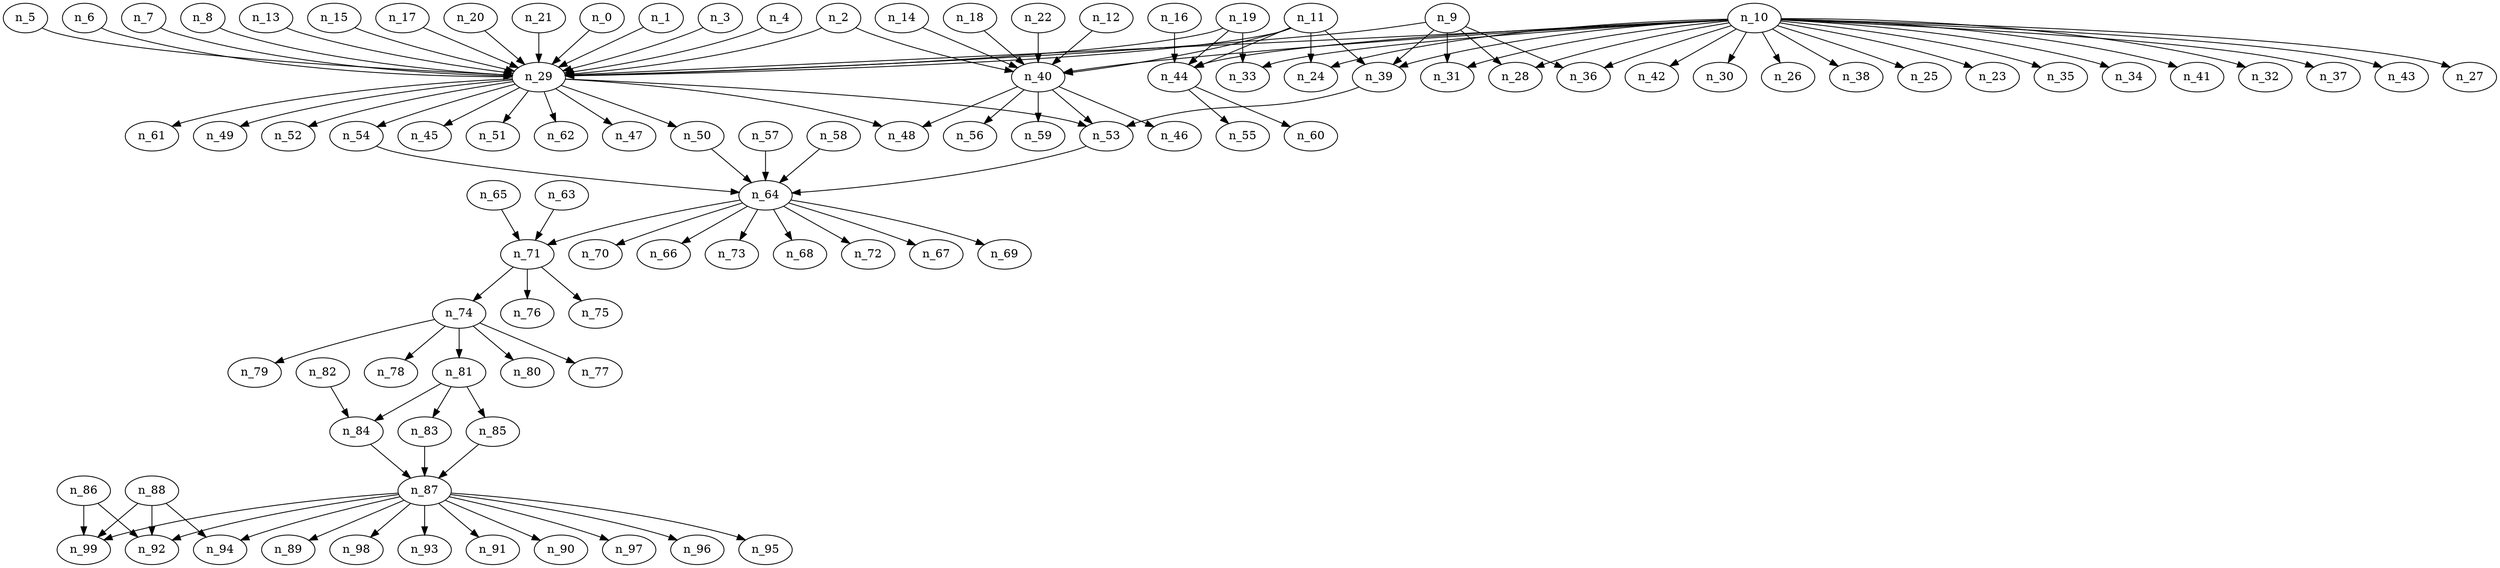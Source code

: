 /*
 * From an sgf file ...
 * generated by $Id: createRandomLayeredGraph.py 83 2014-08-09 19:53:50Z mfms $ on 2015/06/12
 * $Id: createRandomLayeredGraph.py 83 2014-08-09 19:53:50Z mfms $
 * nodes edges layers width_var degree_var seed
 * 100 120 10 1.50 1.50 23
 */
digraph r_100_120_10_1p5_1p5_23 {
 n_0 -> n_29;
 n_1 -> n_29;
 n_2 -> n_40;
 n_2 -> n_29;
 n_3 -> n_29;
 n_4 -> n_29;
 n_5 -> n_29;
 n_6 -> n_29;
 n_7 -> n_29;
 n_8 -> n_29;
 n_9 -> n_29;
 n_9 -> n_36;
 n_9 -> n_39;
 n_9 -> n_31;
 n_9 -> n_28;
 n_10 -> n_27;
 n_10 -> n_29;
 n_10 -> n_40;
 n_10 -> n_42;
 n_10 -> n_30;
 n_10 -> n_26;
 n_10 -> n_38;
 n_10 -> n_44;
 n_10 -> n_25;
 n_10 -> n_23;
 n_10 -> n_35;
 n_10 -> n_34;
 n_10 -> n_41;
 n_10 -> n_32;
 n_10 -> n_37;
 n_10 -> n_43;
 n_10 -> n_28;
 n_10 -> n_39;
 n_10 -> n_36;
 n_10 -> n_33;
 n_10 -> n_24;
 n_10 -> n_31;
 n_11 -> n_29;
 n_11 -> n_24;
 n_11 -> n_40;
 n_11 -> n_44;
 n_11 -> n_39;
 n_12 -> n_40;
 n_13 -> n_29;
 n_14 -> n_40;
 n_15 -> n_29;
 n_16 -> n_44;
 n_17 -> n_29;
 n_18 -> n_40;
 n_19 -> n_44;
 n_19 -> n_33;
 n_19 -> n_29;
 n_20 -> n_29;
 n_21 -> n_29;
 n_22 -> n_40;
 n_29 -> n_45;
 n_29 -> n_49;
 n_29 -> n_52;
 n_29 -> n_50;
 n_29 -> n_54;
 n_29 -> n_51;
 n_29 -> n_62;
 n_29 -> n_47;
 n_29 -> n_61;
 n_29 -> n_53;
 n_29 -> n_48;
 n_39 -> n_53;
 n_40 -> n_56;
 n_40 -> n_48;
 n_40 -> n_59;
 n_40 -> n_46;
 n_40 -> n_53;
 n_44 -> n_55;
 n_44 -> n_60;
 n_50 -> n_64;
 n_53 -> n_64;
 n_54 -> n_64;
 n_57 -> n_64;
 n_58 -> n_64;
 n_63 -> n_71;
 n_64 -> n_72;
 n_64 -> n_67;
 n_64 -> n_69;
 n_64 -> n_71;
 n_64 -> n_70;
 n_64 -> n_66;
 n_64 -> n_73;
 n_64 -> n_68;
 n_65 -> n_71;
 n_71 -> n_74;
 n_71 -> n_76;
 n_71 -> n_75;
 n_74 -> n_81;
 n_74 -> n_80;
 n_74 -> n_77;
 n_74 -> n_79;
 n_74 -> n_78;
 n_81 -> n_85;
 n_81 -> n_83;
 n_81 -> n_84;
 n_82 -> n_84;
 n_83 -> n_87;
 n_84 -> n_87;
 n_85 -> n_87;
 n_86 -> n_92;
 n_86 -> n_99;
 n_87 -> n_95;
 n_87 -> n_92;
 n_87 -> n_89;
 n_87 -> n_99;
 n_87 -> n_98;
 n_87 -> n_93;
 n_87 -> n_91;
 n_87 -> n_94;
 n_87 -> n_90;
 n_87 -> n_97;
 n_87 -> n_96;
 n_88 -> n_92;
 n_88 -> n_94;
 n_88 -> n_99;
}
